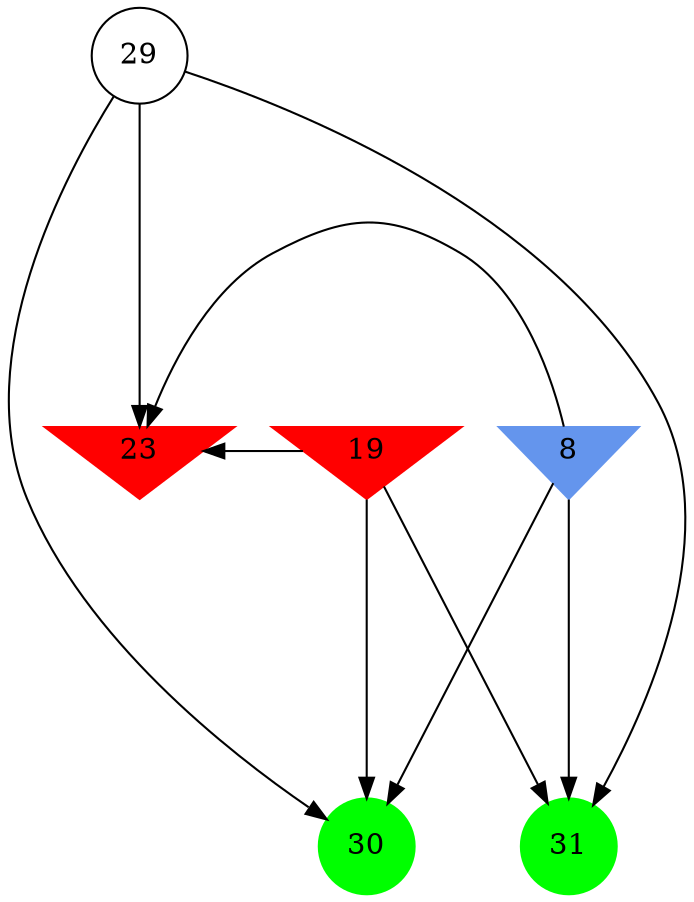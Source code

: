 digraph brain {
	ranksep=2.0;
	8 [shape=invtriangle,style=filled,color=cornflowerblue];
	19 [shape=invtriangle,style=filled,color=red];
	23 [shape=invtriangle,style=filled,color=red];
	29 [shape=circle,color=black];
	30 [shape=circle,style=filled,color=green];
	31 [shape=circle,style=filled,color=green];
	29	->	30;
	29	->	23;
	29	->	31;
	8	->	30;
	8	->	23;
	8	->	31;
	19	->	30;
	19	->	23;
	19	->	31;
	{ rank=same; 8; 19; 23; }
	{ rank=same; 29; }
	{ rank=same; 30; 31; }
}

